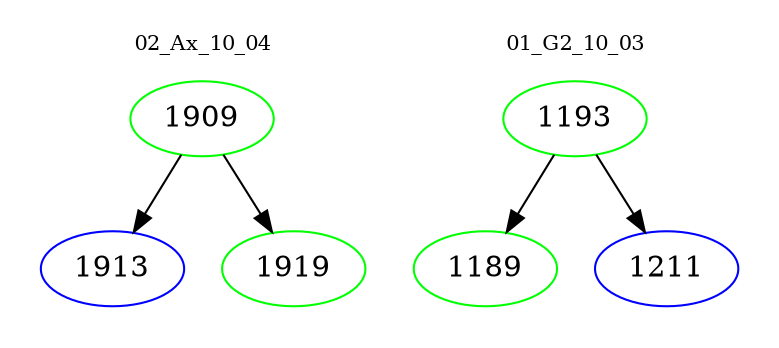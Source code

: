 digraph{
subgraph cluster_0 {
color = white
label = "02_Ax_10_04";
fontsize=10;
T0_1909 [label="1909", color="green"]
T0_1909 -> T0_1913 [color="black"]
T0_1913 [label="1913", color="blue"]
T0_1909 -> T0_1919 [color="black"]
T0_1919 [label="1919", color="green"]
}
subgraph cluster_1 {
color = white
label = "01_G2_10_03";
fontsize=10;
T1_1193 [label="1193", color="green"]
T1_1193 -> T1_1189 [color="black"]
T1_1189 [label="1189", color="green"]
T1_1193 -> T1_1211 [color="black"]
T1_1211 [label="1211", color="blue"]
}
}
